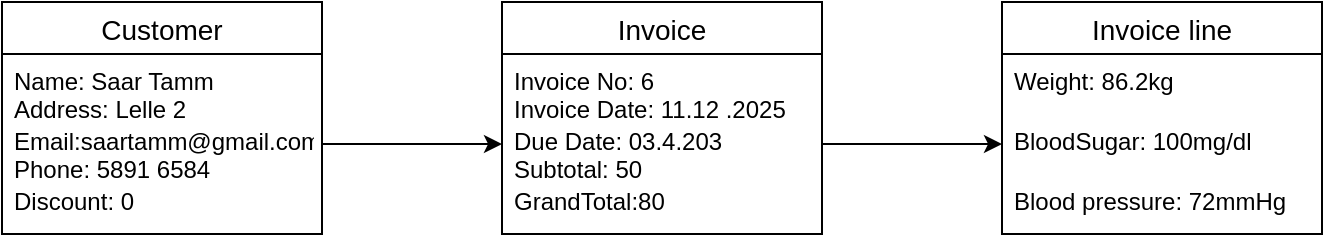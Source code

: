 <mxfile version="28.2.5">
  <diagram name="Page-1" id="QGxBlSiz5z1qWFFqbn-H">
    <mxGraphModel dx="2818" dy="1083" grid="1" gridSize="10" guides="1" tooltips="1" connect="1" arrows="1" fold="1" page="1" pageScale="1" pageWidth="850" pageHeight="1100" math="0" shadow="0">
      <root>
        <mxCell id="0" />
        <mxCell id="1" parent="0" />
        <mxCell id="JGlzXxOYarI99gCvGNqq-6" value="Customer" style="swimlane;fontStyle=0;childLayout=stackLayout;horizontal=1;startSize=26;horizontalStack=0;resizeParent=1;resizeParentMax=0;resizeLast=0;collapsible=1;marginBottom=0;align=center;fontSize=14;" vertex="1" parent="1">
          <mxGeometry x="-755" y="380" width="160" height="116" as="geometry" />
        </mxCell>
        <mxCell id="JGlzXxOYarI99gCvGNqq-7" value="Name: Saar Tamm&lt;div&gt;Address: Lelle 2&amp;nbsp;&lt;/div&gt;&lt;div&gt;&lt;br&gt;&lt;/div&gt;" style="text;strokeColor=none;fillColor=none;spacingLeft=4;spacingRight=4;overflow=hidden;rotatable=0;points=[[0,0.5],[1,0.5]];portConstraint=eastwest;fontSize=12;whiteSpace=wrap;html=1;" vertex="1" parent="JGlzXxOYarI99gCvGNqq-6">
          <mxGeometry y="26" width="160" height="30" as="geometry" />
        </mxCell>
        <mxCell id="JGlzXxOYarI99gCvGNqq-10" style="edgeStyle=orthogonalEdgeStyle;rounded=0;orthogonalLoop=1;jettySize=auto;html=1;" edge="1" parent="JGlzXxOYarI99gCvGNqq-6" source="JGlzXxOYarI99gCvGNqq-8">
          <mxGeometry relative="1" as="geometry">
            <mxPoint x="250" y="71" as="targetPoint" />
          </mxGeometry>
        </mxCell>
        <mxCell id="JGlzXxOYarI99gCvGNqq-8" value="Email:saartamm@gmail.com&lt;div&gt;Phone: 5891 6584&lt;/div&gt;" style="text;strokeColor=none;fillColor=none;spacingLeft=4;spacingRight=4;overflow=hidden;rotatable=0;points=[[0,0.5],[1,0.5]];portConstraint=eastwest;fontSize=12;whiteSpace=wrap;html=1;" vertex="1" parent="JGlzXxOYarI99gCvGNqq-6">
          <mxGeometry y="56" width="160" height="30" as="geometry" />
        </mxCell>
        <mxCell id="JGlzXxOYarI99gCvGNqq-9" value="&lt;div&gt;Discount: 0&lt;/div&gt;" style="text;strokeColor=none;fillColor=none;spacingLeft=4;spacingRight=4;overflow=hidden;rotatable=0;points=[[0,0.5],[1,0.5]];portConstraint=eastwest;fontSize=12;whiteSpace=wrap;html=1;" vertex="1" parent="JGlzXxOYarI99gCvGNqq-6">
          <mxGeometry y="86" width="160" height="30" as="geometry" />
        </mxCell>
        <mxCell id="JGlzXxOYarI99gCvGNqq-11" value="Invoice" style="swimlane;fontStyle=0;childLayout=stackLayout;horizontal=1;startSize=26;horizontalStack=0;resizeParent=1;resizeParentMax=0;resizeLast=0;collapsible=1;marginBottom=0;align=center;fontSize=14;" vertex="1" parent="1">
          <mxGeometry x="-505" y="380" width="160" height="116" as="geometry" />
        </mxCell>
        <mxCell id="JGlzXxOYarI99gCvGNqq-12" value="Invoice No: 6&lt;div&gt;Invoice Date: 11.12 .2025&lt;/div&gt;" style="text;strokeColor=none;fillColor=none;spacingLeft=4;spacingRight=4;overflow=hidden;rotatable=0;points=[[0,0.5],[1,0.5]];portConstraint=eastwest;fontSize=12;whiteSpace=wrap;html=1;" vertex="1" parent="JGlzXxOYarI99gCvGNqq-11">
          <mxGeometry y="26" width="160" height="30" as="geometry" />
        </mxCell>
        <mxCell id="JGlzXxOYarI99gCvGNqq-16" style="edgeStyle=orthogonalEdgeStyle;rounded=0;orthogonalLoop=1;jettySize=auto;html=1;" edge="1" parent="JGlzXxOYarI99gCvGNqq-11" source="JGlzXxOYarI99gCvGNqq-13">
          <mxGeometry relative="1" as="geometry">
            <mxPoint x="250" y="71" as="targetPoint" />
          </mxGeometry>
        </mxCell>
        <mxCell id="JGlzXxOYarI99gCvGNqq-13" value="Due Date: 03.4.203&lt;div&gt;Subtotal: 50&lt;/div&gt;" style="text;strokeColor=none;fillColor=none;spacingLeft=4;spacingRight=4;overflow=hidden;rotatable=0;points=[[0,0.5],[1,0.5]];portConstraint=eastwest;fontSize=12;whiteSpace=wrap;html=1;" vertex="1" parent="JGlzXxOYarI99gCvGNqq-11">
          <mxGeometry y="56" width="160" height="30" as="geometry" />
        </mxCell>
        <mxCell id="JGlzXxOYarI99gCvGNqq-14" value="GrandTotal:80" style="text;strokeColor=none;fillColor=none;spacingLeft=4;spacingRight=4;overflow=hidden;rotatable=0;points=[[0,0.5],[1,0.5]];portConstraint=eastwest;fontSize=12;whiteSpace=wrap;html=1;" vertex="1" parent="JGlzXxOYarI99gCvGNqq-11">
          <mxGeometry y="86" width="160" height="30" as="geometry" />
        </mxCell>
        <mxCell id="JGlzXxOYarI99gCvGNqq-17" value="Invoice line" style="swimlane;fontStyle=0;childLayout=stackLayout;horizontal=1;startSize=26;horizontalStack=0;resizeParent=1;resizeParentMax=0;resizeLast=0;collapsible=1;marginBottom=0;align=center;fontSize=14;" vertex="1" parent="1">
          <mxGeometry x="-255" y="380" width="160" height="116" as="geometry" />
        </mxCell>
        <mxCell id="JGlzXxOYarI99gCvGNqq-18" value="Weight: 86.2kg&lt;div&gt;&lt;br&gt;&lt;/div&gt;" style="text;strokeColor=none;fillColor=none;spacingLeft=4;spacingRight=4;overflow=hidden;rotatable=0;points=[[0,0.5],[1,0.5]];portConstraint=eastwest;fontSize=12;whiteSpace=wrap;html=1;" vertex="1" parent="JGlzXxOYarI99gCvGNqq-17">
          <mxGeometry y="26" width="160" height="30" as="geometry" />
        </mxCell>
        <mxCell id="JGlzXxOYarI99gCvGNqq-19" value="BloodSugar: 100mg/dl" style="text;strokeColor=none;fillColor=none;spacingLeft=4;spacingRight=4;overflow=hidden;rotatable=0;points=[[0,0.5],[1,0.5]];portConstraint=eastwest;fontSize=12;whiteSpace=wrap;html=1;" vertex="1" parent="JGlzXxOYarI99gCvGNqq-17">
          <mxGeometry y="56" width="160" height="30" as="geometry" />
        </mxCell>
        <mxCell id="JGlzXxOYarI99gCvGNqq-20" value="Blood pressure: 72mmHg" style="text;strokeColor=none;fillColor=none;spacingLeft=4;spacingRight=4;overflow=hidden;rotatable=0;points=[[0,0.5],[1,0.5]];portConstraint=eastwest;fontSize=12;whiteSpace=wrap;html=1;" vertex="1" parent="JGlzXxOYarI99gCvGNqq-17">
          <mxGeometry y="86" width="160" height="30" as="geometry" />
        </mxCell>
      </root>
    </mxGraphModel>
  </diagram>
</mxfile>
